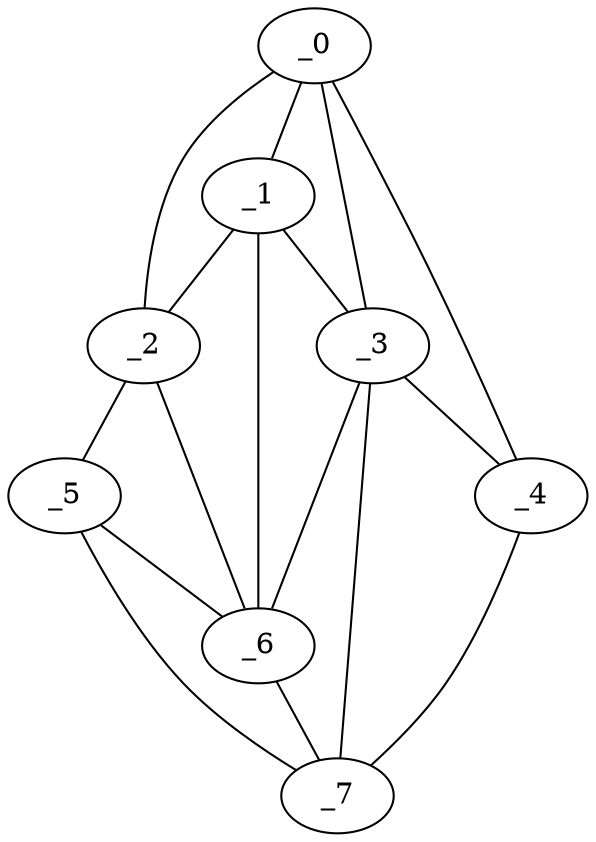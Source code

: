 graph "obj77__285.gxl" {
	_0	 [x=32,
		y=121];
	_1	 [x=34,
		y=77];
	_0 -- _1	 [valence=1];
	_2	 [x=35,
		y=10];
	_0 -- _2	 [valence=1];
	_3	 [x=78,
		y=80];
	_0 -- _3	 [valence=2];
	_4	 [x=78,
		y=124];
	_0 -- _4	 [valence=1];
	_1 -- _2	 [valence=2];
	_1 -- _3	 [valence=1];
	_6	 [x=86,
		y=43];
	_1 -- _6	 [valence=2];
	_5	 [x=83,
		y=8];
	_2 -- _5	 [valence=1];
	_2 -- _6	 [valence=2];
	_3 -- _4	 [valence=2];
	_3 -- _6	 [valence=2];
	_7	 [x=99,
		y=48];
	_3 -- _7	 [valence=2];
	_4 -- _7	 [valence=1];
	_5 -- _6	 [valence=2];
	_5 -- _7	 [valence=1];
	_6 -- _7	 [valence=1];
}
